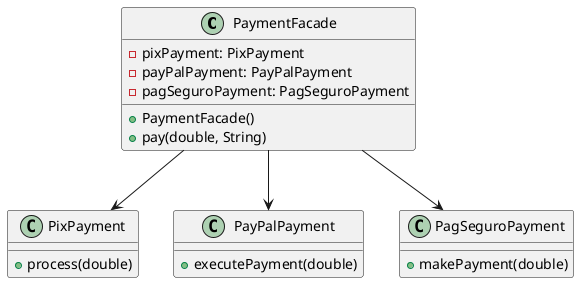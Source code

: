 @startuml facade

class PaymentFacade {
  - pixPayment: PixPayment
  - payPalPayment: PayPalPayment
  - pagSeguroPayment: PagSeguroPayment
  + PaymentFacade()
  + pay(double, String)
}

class PixPayment {
  + process(double)
}

class PayPalPayment {
  + executePayment(double)
}

class PagSeguroPayment {
  + makePayment(double)
}

PaymentFacade --> PixPayment
PaymentFacade --> PayPalPayment
PaymentFacade --> PagSeguroPayment

@enduml
